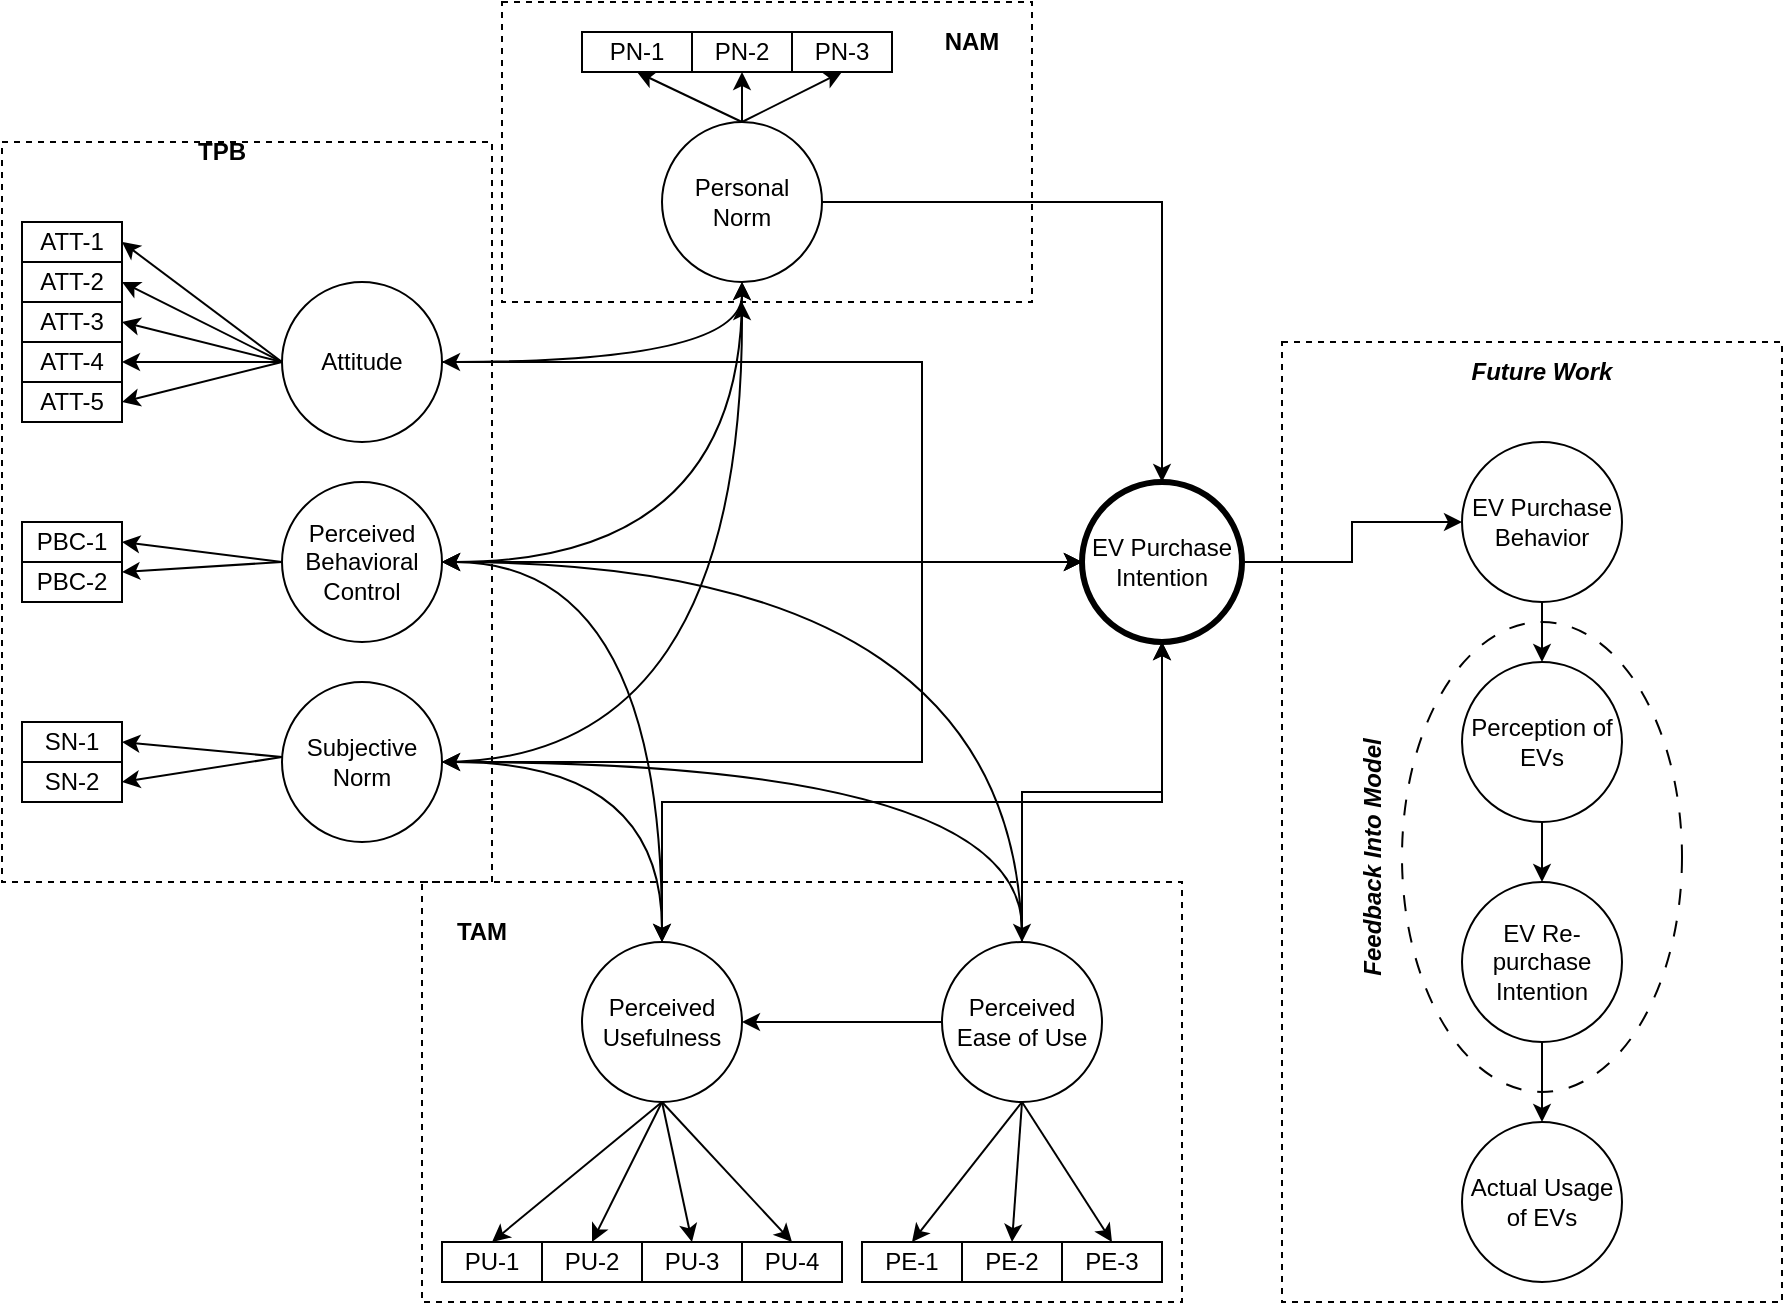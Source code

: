 <mxfile version="21.1.2" type="github">
  <diagram name="Page-1" id="kJrWrPGSgi8lEbWL6mTn">
    <mxGraphModel dx="1434" dy="804" grid="1" gridSize="10" guides="1" tooltips="1" connect="1" arrows="1" fold="1" page="1" pageScale="1" pageWidth="1169" pageHeight="827" math="0" shadow="0">
      <root>
        <mxCell id="0" />
        <mxCell id="1" parent="0" />
        <mxCell id="IYlS7my690wejQT6I9Gt-64" value="" style="whiteSpace=wrap;html=1;fillColor=none;dashed=1;" parent="1" vertex="1">
          <mxGeometry x="230" y="500" width="380" height="210" as="geometry" />
        </mxCell>
        <mxCell id="IYlS7my690wejQT6I9Gt-65" value="" style="whiteSpace=wrap;html=1;fillColor=none;dashed=1;" parent="1" vertex="1">
          <mxGeometry x="270" y="60" width="265" height="150" as="geometry" />
        </mxCell>
        <mxCell id="IYlS7my690wejQT6I9Gt-76" value="" style="ellipse;whiteSpace=wrap;html=1;dashed=1;dashPattern=8 8;fillColor=none;" parent="1" vertex="1">
          <mxGeometry x="720" y="370" width="140" height="235" as="geometry" />
        </mxCell>
        <mxCell id="IYlS7my690wejQT6I9Gt-69" value="" style="whiteSpace=wrap;html=1;fillColor=none;dashed=1;" parent="1" vertex="1">
          <mxGeometry x="660" y="230" width="250" height="480" as="geometry" />
        </mxCell>
        <mxCell id="IYlS7my690wejQT6I9Gt-66" value="" style="whiteSpace=wrap;html=1;fillColor=none;dashed=1;" parent="1" vertex="1">
          <mxGeometry x="20" y="130" width="245" height="370" as="geometry" />
        </mxCell>
        <mxCell id="IYlS7my690wejQT6I9Gt-90" style="edgeStyle=orthogonalEdgeStyle;rounded=0;orthogonalLoop=1;jettySize=auto;html=1;entryX=0;entryY=0.5;entryDx=0;entryDy=0;" parent="1" source="IYlS7my690wejQT6I9Gt-1" target="IYlS7my690wejQT6I9Gt-67" edge="1">
          <mxGeometry relative="1" as="geometry">
            <Array as="points">
              <mxPoint x="480" y="240" />
              <mxPoint x="480" y="340" />
            </Array>
          </mxGeometry>
        </mxCell>
        <mxCell id="IYlS7my690wejQT6I9Gt-110" style="edgeStyle=orthogonalEdgeStyle;curved=1;rounded=0;orthogonalLoop=1;jettySize=auto;html=1;exitX=1;exitY=0.5;exitDx=0;exitDy=0;entryX=0.5;entryY=1;entryDx=0;entryDy=0;startArrow=classic;startFill=1;" parent="1" source="IYlS7my690wejQT6I9Gt-1" target="IYlS7my690wejQT6I9Gt-4" edge="1">
          <mxGeometry relative="1" as="geometry" />
        </mxCell>
        <mxCell id="IYlS7my690wejQT6I9Gt-122" style="edgeStyle=none;rounded=0;orthogonalLoop=1;jettySize=auto;html=1;exitX=0;exitY=0.5;exitDx=0;exitDy=0;entryX=1;entryY=0.5;entryDx=0;entryDy=0;" parent="1" source="IYlS7my690wejQT6I9Gt-1" target="IYlS7my690wejQT6I9Gt-102" edge="1">
          <mxGeometry relative="1" as="geometry" />
        </mxCell>
        <mxCell id="IYlS7my690wejQT6I9Gt-1" value="Attitude" style="ellipse;whiteSpace=wrap;html=1;aspect=fixed;" parent="1" vertex="1">
          <mxGeometry x="160" y="200" width="80" height="80" as="geometry" />
        </mxCell>
        <mxCell id="IYlS7my690wejQT6I9Gt-91" style="edgeStyle=orthogonalEdgeStyle;rounded=0;orthogonalLoop=1;jettySize=auto;html=1;entryX=0;entryY=0.5;entryDx=0;entryDy=0;" parent="1" source="IYlS7my690wejQT6I9Gt-2" target="IYlS7my690wejQT6I9Gt-67" edge="1">
          <mxGeometry relative="1" as="geometry" />
        </mxCell>
        <mxCell id="IYlS7my690wejQT6I9Gt-114" style="edgeStyle=orthogonalEdgeStyle;curved=1;rounded=0;orthogonalLoop=1;jettySize=auto;html=1;exitX=1;exitY=0.5;exitDx=0;exitDy=0;entryX=0.5;entryY=1;entryDx=0;entryDy=0;startArrow=classic;startFill=1;" parent="1" source="IYlS7my690wejQT6I9Gt-2" target="IYlS7my690wejQT6I9Gt-4" edge="1">
          <mxGeometry relative="1" as="geometry" />
        </mxCell>
        <mxCell id="IYlS7my690wejQT6I9Gt-115" style="edgeStyle=orthogonalEdgeStyle;curved=1;rounded=0;orthogonalLoop=1;jettySize=auto;html=1;exitX=1;exitY=0.5;exitDx=0;exitDy=0;startArrow=classic;startFill=1;" parent="1" source="IYlS7my690wejQT6I9Gt-2" target="IYlS7my690wejQT6I9Gt-5" edge="1">
          <mxGeometry relative="1" as="geometry" />
        </mxCell>
        <mxCell id="IYlS7my690wejQT6I9Gt-116" style="edgeStyle=orthogonalEdgeStyle;curved=1;rounded=0;orthogonalLoop=1;jettySize=auto;html=1;exitX=1;exitY=0.5;exitDx=0;exitDy=0;startArrow=classic;startFill=1;" parent="1" source="IYlS7my690wejQT6I9Gt-2" edge="1">
          <mxGeometry relative="1" as="geometry">
            <mxPoint x="530" y="540" as="targetPoint" />
          </mxGeometry>
        </mxCell>
        <mxCell id="IYlS7my690wejQT6I9Gt-2" value="Perceived Behavioral Control" style="ellipse;whiteSpace=wrap;html=1;aspect=fixed;" parent="1" vertex="1">
          <mxGeometry x="160" y="300" width="80" height="80" as="geometry" />
        </mxCell>
        <mxCell id="IYlS7my690wejQT6I9Gt-92" style="edgeStyle=orthogonalEdgeStyle;rounded=0;orthogonalLoop=1;jettySize=auto;html=1;entryX=0;entryY=0.5;entryDx=0;entryDy=0;" parent="1" source="IYlS7my690wejQT6I9Gt-3" target="IYlS7my690wejQT6I9Gt-67" edge="1">
          <mxGeometry relative="1" as="geometry">
            <Array as="points">
              <mxPoint x="480" y="440" />
              <mxPoint x="480" y="340" />
            </Array>
          </mxGeometry>
        </mxCell>
        <mxCell id="IYlS7my690wejQT6I9Gt-117" style="edgeStyle=orthogonalEdgeStyle;curved=1;rounded=0;orthogonalLoop=1;jettySize=auto;html=1;exitX=1;exitY=0.5;exitDx=0;exitDy=0;entryX=0.5;entryY=0;entryDx=0;entryDy=0;startArrow=classic;startFill=1;" parent="1" source="IYlS7my690wejQT6I9Gt-3" target="IYlS7my690wejQT6I9Gt-5" edge="1">
          <mxGeometry relative="1" as="geometry" />
        </mxCell>
        <mxCell id="IYlS7my690wejQT6I9Gt-118" style="edgeStyle=orthogonalEdgeStyle;curved=1;rounded=0;orthogonalLoop=1;jettySize=auto;html=1;exitX=1;exitY=0.5;exitDx=0;exitDy=0;startArrow=classic;startFill=1;" parent="1" source="IYlS7my690wejQT6I9Gt-3" target="IYlS7my690wejQT6I9Gt-6" edge="1">
          <mxGeometry relative="1" as="geometry" />
        </mxCell>
        <mxCell id="IYlS7my690wejQT6I9Gt-119" style="edgeStyle=orthogonalEdgeStyle;curved=1;rounded=0;orthogonalLoop=1;jettySize=auto;html=1;exitX=1;exitY=0.5;exitDx=0;exitDy=0;" parent="1" source="IYlS7my690wejQT6I9Gt-3" edge="1">
          <mxGeometry relative="1" as="geometry">
            <mxPoint x="390" y="210" as="targetPoint" />
          </mxGeometry>
        </mxCell>
        <mxCell id="IYlS7my690wejQT6I9Gt-3" value="Subjective Norm" style="ellipse;whiteSpace=wrap;html=1;aspect=fixed;" parent="1" vertex="1">
          <mxGeometry x="160" y="400" width="80" height="80" as="geometry" />
        </mxCell>
        <mxCell id="IYlS7my690wejQT6I9Gt-89" style="edgeStyle=orthogonalEdgeStyle;rounded=0;orthogonalLoop=1;jettySize=auto;html=1;" parent="1" source="IYlS7my690wejQT6I9Gt-4" target="IYlS7my690wejQT6I9Gt-67" edge="1">
          <mxGeometry relative="1" as="geometry" />
        </mxCell>
        <mxCell id="IYlS7my690wejQT6I9Gt-4" value="Personal Norm" style="ellipse;whiteSpace=wrap;html=1;aspect=fixed;" parent="1" vertex="1">
          <mxGeometry x="350" y="120" width="80" height="80" as="geometry" />
        </mxCell>
        <mxCell id="IYlS7my690wejQT6I9Gt-18" value="" style="edgeStyle=orthogonalEdgeStyle;rounded=0;orthogonalLoop=1;jettySize=auto;html=1;" parent="1" source="IYlS7my690wejQT6I9Gt-6" target="IYlS7my690wejQT6I9Gt-5" edge="1">
          <mxGeometry relative="1" as="geometry" />
        </mxCell>
        <mxCell id="IYlS7my690wejQT6I9Gt-98" style="edgeStyle=orthogonalEdgeStyle;rounded=0;orthogonalLoop=1;jettySize=auto;html=1;" parent="1" source="IYlS7my690wejQT6I9Gt-6" target="IYlS7my690wejQT6I9Gt-67" edge="1">
          <mxGeometry relative="1" as="geometry" />
        </mxCell>
        <mxCell id="IYlS7my690wejQT6I9Gt-6" value="Perceived Ease of Use" style="ellipse;whiteSpace=wrap;html=1;aspect=fixed;" parent="1" vertex="1">
          <mxGeometry x="490" y="530" width="80" height="80" as="geometry" />
        </mxCell>
        <mxCell id="IYlS7my690wejQT6I9Gt-7" value="SN-1" style="rounded=0;whiteSpace=wrap;html=1;" parent="1" vertex="1">
          <mxGeometry x="30" y="420" width="50" height="20" as="geometry" />
        </mxCell>
        <mxCell id="IYlS7my690wejQT6I9Gt-8" value="SN-2" style="rounded=0;whiteSpace=wrap;html=1;" parent="1" vertex="1">
          <mxGeometry x="30" y="440" width="50" height="20" as="geometry" />
        </mxCell>
        <mxCell id="IYlS7my690wejQT6I9Gt-9" value="PU-1" style="rounded=0;whiteSpace=wrap;html=1;" parent="1" vertex="1">
          <mxGeometry x="240" y="680" width="50" height="20" as="geometry" />
        </mxCell>
        <mxCell id="IYlS7my690wejQT6I9Gt-10" value="PU-2" style="rounded=0;whiteSpace=wrap;html=1;" parent="1" vertex="1">
          <mxGeometry x="290" y="680" width="50" height="20" as="geometry" />
        </mxCell>
        <mxCell id="IYlS7my690wejQT6I9Gt-13" value="PU-3" style="rounded=0;whiteSpace=wrap;html=1;" parent="1" vertex="1">
          <mxGeometry x="340" y="680" width="50" height="20" as="geometry" />
        </mxCell>
        <mxCell id="IYlS7my690wejQT6I9Gt-15" value="PU-4" style="rounded=0;whiteSpace=wrap;html=1;" parent="1" vertex="1">
          <mxGeometry x="390" y="680" width="50" height="20" as="geometry" />
        </mxCell>
        <mxCell id="IYlS7my690wejQT6I9Gt-19" value="" style="endArrow=classic;html=1;rounded=0;exitX=0.5;exitY=1;exitDx=0;exitDy=0;entryX=0.5;entryY=0;entryDx=0;entryDy=0;" parent="1" source="IYlS7my690wejQT6I9Gt-5" target="IYlS7my690wejQT6I9Gt-9" edge="1">
          <mxGeometry width="50" height="50" relative="1" as="geometry">
            <mxPoint x="710" y="490" as="sourcePoint" />
            <mxPoint x="760" y="440" as="targetPoint" />
          </mxGeometry>
        </mxCell>
        <mxCell id="IYlS7my690wejQT6I9Gt-20" value="" style="endArrow=classic;html=1;rounded=0;exitX=0.5;exitY=1;exitDx=0;exitDy=0;entryX=0.5;entryY=0;entryDx=0;entryDy=0;" parent="1" source="IYlS7my690wejQT6I9Gt-5" target="IYlS7my690wejQT6I9Gt-13" edge="1">
          <mxGeometry width="50" height="50" relative="1" as="geometry">
            <mxPoint x="710" y="490" as="sourcePoint" />
            <mxPoint x="760" y="440" as="targetPoint" />
          </mxGeometry>
        </mxCell>
        <mxCell id="IYlS7my690wejQT6I9Gt-21" value="" style="endArrow=classic;html=1;rounded=0;entryX=0.5;entryY=0;entryDx=0;entryDy=0;exitX=0.5;exitY=1;exitDx=0;exitDy=0;" parent="1" source="IYlS7my690wejQT6I9Gt-5" target="IYlS7my690wejQT6I9Gt-10" edge="1">
          <mxGeometry width="50" height="50" relative="1" as="geometry">
            <mxPoint x="410" y="550" as="sourcePoint" />
            <mxPoint x="340" y="530" as="targetPoint" />
          </mxGeometry>
        </mxCell>
        <mxCell id="IYlS7my690wejQT6I9Gt-22" value="" style="endArrow=classic;html=1;rounded=0;exitX=0.5;exitY=1;exitDx=0;exitDy=0;entryX=0.5;entryY=0;entryDx=0;entryDy=0;" parent="1" source="IYlS7my690wejQT6I9Gt-5" target="IYlS7my690wejQT6I9Gt-15" edge="1">
          <mxGeometry width="50" height="50" relative="1" as="geometry">
            <mxPoint x="420" y="560" as="sourcePoint" />
            <mxPoint x="340" y="580" as="targetPoint" />
          </mxGeometry>
        </mxCell>
        <mxCell id="IYlS7my690wejQT6I9Gt-23" value="PE-1" style="rounded=0;whiteSpace=wrap;html=1;" parent="1" vertex="1">
          <mxGeometry x="450" y="680" width="50" height="20" as="geometry" />
        </mxCell>
        <mxCell id="IYlS7my690wejQT6I9Gt-24" value="PE-2" style="rounded=0;whiteSpace=wrap;html=1;" parent="1" vertex="1">
          <mxGeometry x="500" y="680" width="50" height="20" as="geometry" />
        </mxCell>
        <mxCell id="IYlS7my690wejQT6I9Gt-25" value="PE-3" style="rounded=0;whiteSpace=wrap;html=1;" parent="1" vertex="1">
          <mxGeometry x="550" y="680" width="50" height="20" as="geometry" />
        </mxCell>
        <mxCell id="IYlS7my690wejQT6I9Gt-26" value="" style="endArrow=classic;html=1;rounded=0;entryX=0.5;entryY=0;entryDx=0;entryDy=0;" parent="1" target="IYlS7my690wejQT6I9Gt-23" edge="1">
          <mxGeometry width="50" height="50" relative="1" as="geometry">
            <mxPoint x="530" y="610" as="sourcePoint" />
            <mxPoint x="340" y="605" as="targetPoint" />
          </mxGeometry>
        </mxCell>
        <mxCell id="IYlS7my690wejQT6I9Gt-27" value="" style="endArrow=classic;html=1;rounded=0;exitX=0.5;exitY=1;exitDx=0;exitDy=0;entryX=0.5;entryY=0;entryDx=0;entryDy=0;" parent="1" source="IYlS7my690wejQT6I9Gt-6" target="IYlS7my690wejQT6I9Gt-24" edge="1">
          <mxGeometry width="50" height="50" relative="1" as="geometry">
            <mxPoint x="420" y="690" as="sourcePoint" />
            <mxPoint x="340" y="670" as="targetPoint" />
          </mxGeometry>
        </mxCell>
        <mxCell id="IYlS7my690wejQT6I9Gt-28" value="" style="endArrow=classic;html=1;rounded=0;exitX=0.5;exitY=1;exitDx=0;exitDy=0;entryX=0.5;entryY=0;entryDx=0;entryDy=0;" parent="1" source="IYlS7my690wejQT6I9Gt-6" target="IYlS7my690wejQT6I9Gt-25" edge="1">
          <mxGeometry width="50" height="50" relative="1" as="geometry">
            <mxPoint x="430" y="700" as="sourcePoint" />
            <mxPoint x="540" y="680" as="targetPoint" />
          </mxGeometry>
        </mxCell>
        <mxCell id="IYlS7my690wejQT6I9Gt-29" value="PBC-1" style="rounded=0;whiteSpace=wrap;html=1;" parent="1" vertex="1">
          <mxGeometry x="30" y="320" width="50" height="20" as="geometry" />
        </mxCell>
        <mxCell id="IYlS7my690wejQT6I9Gt-30" value="ATT-1" style="rounded=0;whiteSpace=wrap;html=1;" parent="1" vertex="1">
          <mxGeometry x="30" y="170" width="50" height="20" as="geometry" />
        </mxCell>
        <mxCell id="IYlS7my690wejQT6I9Gt-31" value="ATT-2" style="rounded=0;whiteSpace=wrap;html=1;" parent="1" vertex="1">
          <mxGeometry x="30" y="190" width="50" height="20" as="geometry" />
        </mxCell>
        <mxCell id="IYlS7my690wejQT6I9Gt-32" value="ATT-3" style="rounded=0;whiteSpace=wrap;html=1;" parent="1" vertex="1">
          <mxGeometry x="30" y="210" width="50" height="20" as="geometry" />
        </mxCell>
        <mxCell id="IYlS7my690wejQT6I9Gt-33" value="PBC-2" style="rounded=0;whiteSpace=wrap;html=1;" parent="1" vertex="1">
          <mxGeometry x="30" y="340" width="50" height="20" as="geometry" />
        </mxCell>
        <mxCell id="IYlS7my690wejQT6I9Gt-34" value="PN-1" style="rounded=0;whiteSpace=wrap;html=1;" parent="1" vertex="1">
          <mxGeometry x="310" y="75" width="55" height="20" as="geometry" />
        </mxCell>
        <mxCell id="IYlS7my690wejQT6I9Gt-36" value="PN-2" style="rounded=0;whiteSpace=wrap;html=1;" parent="1" vertex="1">
          <mxGeometry x="365" y="75" width="50" height="20" as="geometry" />
        </mxCell>
        <mxCell id="IYlS7my690wejQT6I9Gt-37" value="PN-3" style="rounded=0;whiteSpace=wrap;html=1;" parent="1" vertex="1">
          <mxGeometry x="415" y="75" width="50" height="20" as="geometry" />
        </mxCell>
        <mxCell id="IYlS7my690wejQT6I9Gt-42" value="" style="endArrow=classic;html=1;rounded=0;exitX=0;exitY=0.5;exitDx=0;exitDy=0;entryX=1;entryY=0.5;entryDx=0;entryDy=0;" parent="1" target="IYlS7my690wejQT6I9Gt-30" edge="1">
          <mxGeometry width="50" height="50" relative="1" as="geometry">
            <mxPoint x="160" y="240" as="sourcePoint" />
            <mxPoint x="80" y="200" as="targetPoint" />
          </mxGeometry>
        </mxCell>
        <mxCell id="IYlS7my690wejQT6I9Gt-43" value="" style="endArrow=classic;html=1;rounded=0;exitX=0;exitY=0.5;exitDx=0;exitDy=0;entryX=1;entryY=0.5;entryDx=0;entryDy=0;" parent="1" target="IYlS7my690wejQT6I9Gt-32" edge="1">
          <mxGeometry width="50" height="50" relative="1" as="geometry">
            <mxPoint x="160" y="240" as="sourcePoint" />
            <mxPoint x="80" y="260" as="targetPoint" />
          </mxGeometry>
        </mxCell>
        <mxCell id="IYlS7my690wejQT6I9Gt-44" value="" style="endArrow=classic;html=1;rounded=0;entryX=1;entryY=0.5;entryDx=0;entryDy=0;" parent="1" target="IYlS7my690wejQT6I9Gt-31" edge="1">
          <mxGeometry width="50" height="50" relative="1" as="geometry">
            <mxPoint x="160" y="240" as="sourcePoint" />
            <mxPoint x="80" y="230" as="targetPoint" />
          </mxGeometry>
        </mxCell>
        <mxCell id="IYlS7my690wejQT6I9Gt-45" value="" style="endArrow=classic;html=1;rounded=0;exitX=0;exitY=0.5;exitDx=0;exitDy=0;entryX=1;entryY=0.5;entryDx=0;entryDy=0;" parent="1" target="IYlS7my690wejQT6I9Gt-46" edge="1">
          <mxGeometry width="50" height="50" relative="1" as="geometry">
            <mxPoint x="160" y="240" as="sourcePoint" />
            <mxPoint x="80" y="285" as="targetPoint" />
          </mxGeometry>
        </mxCell>
        <mxCell id="IYlS7my690wejQT6I9Gt-46" value="ATT-4" style="rounded=0;whiteSpace=wrap;html=1;" parent="1" vertex="1">
          <mxGeometry x="30" y="230" width="50" height="20" as="geometry" />
        </mxCell>
        <mxCell id="IYlS7my690wejQT6I9Gt-54" value="" style="endArrow=classic;html=1;rounded=0;exitX=0;exitY=0.5;exitDx=0;exitDy=0;entryX=1;entryY=0.25;entryDx=0;entryDy=0;" parent="1" target="IYlS7my690wejQT6I9Gt-33" edge="1">
          <mxGeometry width="50" height="50" relative="1" as="geometry">
            <mxPoint x="160" y="340" as="sourcePoint" />
            <mxPoint x="80" y="370" as="targetPoint" />
          </mxGeometry>
        </mxCell>
        <mxCell id="IYlS7my690wejQT6I9Gt-55" value="" style="endArrow=classic;html=1;rounded=0;entryX=1;entryY=0.5;entryDx=0;entryDy=0;" parent="1" target="IYlS7my690wejQT6I9Gt-29" edge="1">
          <mxGeometry width="50" height="50" relative="1" as="geometry">
            <mxPoint x="160" y="340" as="sourcePoint" />
            <mxPoint x="90" y="365" as="targetPoint" />
          </mxGeometry>
        </mxCell>
        <mxCell id="IYlS7my690wejQT6I9Gt-56" value="" style="endArrow=classic;html=1;rounded=0;exitX=0;exitY=0.5;exitDx=0;exitDy=0;entryX=1;entryY=0.5;entryDx=0;entryDy=0;" parent="1" target="IYlS7my690wejQT6I9Gt-8" edge="1">
          <mxGeometry width="50" height="50" relative="1" as="geometry">
            <mxPoint x="160" y="437.5" as="sourcePoint" />
            <mxPoint x="80" y="452.5" as="targetPoint" />
          </mxGeometry>
        </mxCell>
        <mxCell id="IYlS7my690wejQT6I9Gt-57" value="" style="endArrow=classic;html=1;rounded=0;entryX=1;entryY=0.5;entryDx=0;entryDy=0;" parent="1" target="IYlS7my690wejQT6I9Gt-7" edge="1">
          <mxGeometry width="50" height="50" relative="1" as="geometry">
            <mxPoint x="160" y="437.5" as="sourcePoint" />
            <mxPoint x="80" y="427.5" as="targetPoint" />
          </mxGeometry>
        </mxCell>
        <mxCell id="IYlS7my690wejQT6I9Gt-58" value="" style="endArrow=classic;html=1;rounded=0;entryX=0.5;entryY=1;entryDx=0;entryDy=0;exitX=0.5;exitY=0;exitDx=0;exitDy=0;" parent="1" source="IYlS7my690wejQT6I9Gt-4" target="IYlS7my690wejQT6I9Gt-36" edge="1">
          <mxGeometry width="50" height="50" relative="1" as="geometry">
            <mxPoint x="410" y="110" as="sourcePoint" />
            <mxPoint x="330" y="155" as="targetPoint" />
          </mxGeometry>
        </mxCell>
        <mxCell id="IYlS7my690wejQT6I9Gt-59" value="" style="endArrow=classic;html=1;rounded=0;entryX=0.5;entryY=1;entryDx=0;entryDy=0;exitX=0.5;exitY=0;exitDx=0;exitDy=0;" parent="1" source="IYlS7my690wejQT6I9Gt-4" target="IYlS7my690wejQT6I9Gt-34" edge="1">
          <mxGeometry width="50" height="50" relative="1" as="geometry">
            <mxPoint x="410" y="140" as="sourcePoint" />
            <mxPoint x="330" y="130" as="targetPoint" />
          </mxGeometry>
        </mxCell>
        <mxCell id="IYlS7my690wejQT6I9Gt-60" value="" style="endArrow=classic;html=1;rounded=0;exitX=0.5;exitY=0;exitDx=0;exitDy=0;entryX=0.5;entryY=1;entryDx=0;entryDy=0;" parent="1" source="IYlS7my690wejQT6I9Gt-4" target="IYlS7my690wejQT6I9Gt-37" edge="1">
          <mxGeometry width="50" height="50" relative="1" as="geometry">
            <mxPoint x="410" y="110" as="sourcePoint" />
            <mxPoint x="450" y="90" as="targetPoint" />
          </mxGeometry>
        </mxCell>
        <mxCell id="IYlS7my690wejQT6I9Gt-61" value="&lt;b&gt;TPB&lt;/b&gt;" style="text;strokeColor=none;align=center;fillColor=none;html=1;verticalAlign=middle;whiteSpace=wrap;rounded=0;" parent="1" vertex="1">
          <mxGeometry x="100" y="120" width="60" height="30" as="geometry" />
        </mxCell>
        <mxCell id="IYlS7my690wejQT6I9Gt-62" value="&lt;b&gt;NAM&lt;/b&gt;" style="text;strokeColor=none;align=center;fillColor=none;html=1;verticalAlign=middle;whiteSpace=wrap;rounded=0;" parent="1" vertex="1">
          <mxGeometry x="475" y="65" width="60" height="30" as="geometry" />
        </mxCell>
        <mxCell id="IYlS7my690wejQT6I9Gt-63" value="&lt;b&gt;TAM&lt;/b&gt;" style="text;strokeColor=none;align=center;fillColor=none;html=1;verticalAlign=middle;whiteSpace=wrap;rounded=0;" parent="1" vertex="1">
          <mxGeometry x="230" y="510" width="60" height="30" as="geometry" />
        </mxCell>
        <mxCell id="IYlS7my690wejQT6I9Gt-79" value="" style="edgeStyle=orthogonalEdgeStyle;rounded=0;orthogonalLoop=1;jettySize=auto;html=1;" parent="1" source="IYlS7my690wejQT6I9Gt-67" target="IYlS7my690wejQT6I9Gt-68" edge="1">
          <mxGeometry relative="1" as="geometry" />
        </mxCell>
        <mxCell id="IYlS7my690wejQT6I9Gt-67" value="EV Purchase Intention" style="ellipse;whiteSpace=wrap;html=1;aspect=fixed;strokeWidth=3;" parent="1" vertex="1">
          <mxGeometry x="560" y="300" width="80" height="80" as="geometry" />
        </mxCell>
        <mxCell id="IYlS7my690wejQT6I9Gt-82" value="" style="edgeStyle=orthogonalEdgeStyle;rounded=0;orthogonalLoop=1;jettySize=auto;html=1;" parent="1" source="IYlS7my690wejQT6I9Gt-68" target="IYlS7my690wejQT6I9Gt-72" edge="1">
          <mxGeometry relative="1" as="geometry" />
        </mxCell>
        <mxCell id="IYlS7my690wejQT6I9Gt-68" value="EV Purchase Behavior" style="ellipse;whiteSpace=wrap;html=1;aspect=fixed;" parent="1" vertex="1">
          <mxGeometry x="750" y="280" width="80" height="80" as="geometry" />
        </mxCell>
        <mxCell id="IYlS7my690wejQT6I9Gt-70" value="&lt;b&gt;&lt;i&gt;Future Work&lt;/i&gt;&lt;/b&gt;" style="text;strokeColor=none;align=center;fillColor=none;html=1;verticalAlign=middle;whiteSpace=wrap;rounded=0;" parent="1" vertex="1">
          <mxGeometry x="715" y="230" width="150" height="30" as="geometry" />
        </mxCell>
        <mxCell id="IYlS7my690wejQT6I9Gt-80" value="" style="edgeStyle=orthogonalEdgeStyle;rounded=0;orthogonalLoop=1;jettySize=auto;html=1;" parent="1" source="IYlS7my690wejQT6I9Gt-72" target="IYlS7my690wejQT6I9Gt-73" edge="1">
          <mxGeometry relative="1" as="geometry" />
        </mxCell>
        <mxCell id="IYlS7my690wejQT6I9Gt-72" value="Perception of EVs" style="ellipse;whiteSpace=wrap;html=1;aspect=fixed;" parent="1" vertex="1">
          <mxGeometry x="750" y="390" width="80" height="80" as="geometry" />
        </mxCell>
        <mxCell id="IYlS7my690wejQT6I9Gt-81" value="" style="edgeStyle=orthogonalEdgeStyle;rounded=0;orthogonalLoop=1;jettySize=auto;html=1;" parent="1" source="IYlS7my690wejQT6I9Gt-73" target="IYlS7my690wejQT6I9Gt-74" edge="1">
          <mxGeometry relative="1" as="geometry" />
        </mxCell>
        <mxCell id="IYlS7my690wejQT6I9Gt-73" value="EV Re-purchase Intention" style="ellipse;whiteSpace=wrap;html=1;aspect=fixed;" parent="1" vertex="1">
          <mxGeometry x="750" y="500" width="80" height="80" as="geometry" />
        </mxCell>
        <mxCell id="IYlS7my690wejQT6I9Gt-74" value="Actual Usage of EVs" style="ellipse;whiteSpace=wrap;html=1;aspect=fixed;" parent="1" vertex="1">
          <mxGeometry x="750" y="620" width="80" height="80" as="geometry" />
        </mxCell>
        <mxCell id="IYlS7my690wejQT6I9Gt-83" value="&lt;b&gt;&lt;i&gt;Feedback Into Model&lt;/i&gt;&lt;/b&gt;" style="text;strokeColor=none;align=center;fillColor=none;html=1;verticalAlign=middle;whiteSpace=wrap;rounded=0;rotation=-90;" parent="1" vertex="1">
          <mxGeometry x="630" y="477.5" width="150" height="20" as="geometry" />
        </mxCell>
        <mxCell id="IYlS7my690wejQT6I9Gt-99" style="edgeStyle=orthogonalEdgeStyle;rounded=0;orthogonalLoop=1;jettySize=auto;html=1;entryX=0.5;entryY=1;entryDx=0;entryDy=0;" parent="1" source="IYlS7my690wejQT6I9Gt-5" target="IYlS7my690wejQT6I9Gt-67" edge="1">
          <mxGeometry relative="1" as="geometry">
            <Array as="points">
              <mxPoint x="350" y="460" />
              <mxPoint x="600" y="460" />
            </Array>
          </mxGeometry>
        </mxCell>
        <mxCell id="IYlS7my690wejQT6I9Gt-5" value="Perceived Usefulness" style="ellipse;whiteSpace=wrap;html=1;aspect=fixed;" parent="1" vertex="1">
          <mxGeometry x="310" y="530" width="80" height="80" as="geometry" />
        </mxCell>
        <mxCell id="IYlS7my690wejQT6I9Gt-102" value="ATT-5" style="rounded=0;whiteSpace=wrap;html=1;" parent="1" vertex="1">
          <mxGeometry x="30" y="250" width="50" height="20" as="geometry" />
        </mxCell>
      </root>
    </mxGraphModel>
  </diagram>
</mxfile>
